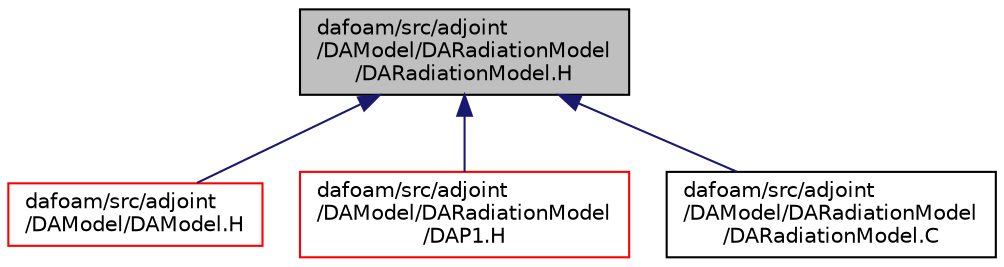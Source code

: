 digraph "dafoam/src/adjoint/DAModel/DARadiationModel/DARadiationModel.H"
{
  bgcolor="transparent";
  edge [fontname="Helvetica",fontsize="10",labelfontname="Helvetica",labelfontsize="10"];
  node [fontname="Helvetica",fontsize="10",shape=record];
  Node8 [label="dafoam/src/adjoint\l/DAModel/DARadiationModel\l/DARadiationModel.H",height=0.2,width=0.4,color="black", fillcolor="grey75", style="filled", fontcolor="black"];
  Node8 -> Node9 [dir="back",color="midnightblue",fontsize="10",style="solid",fontname="Helvetica"];
  Node9 [label="dafoam/src/adjoint\l/DAModel/DAModel.H",height=0.2,width=0.4,color="red",URL="$DAModel_8H.html"];
  Node8 -> Node85 [dir="back",color="midnightblue",fontsize="10",style="solid",fontname="Helvetica"];
  Node85 [label="dafoam/src/adjoint\l/DAModel/DARadiationModel\l/DAP1.H",height=0.2,width=0.4,color="red",URL="$DAP1_8H.html"];
  Node8 -> Node87 [dir="back",color="midnightblue",fontsize="10",style="solid",fontname="Helvetica"];
  Node87 [label="dafoam/src/adjoint\l/DAModel/DARadiationModel\l/DARadiationModel.C",height=0.2,width=0.4,color="black",URL="$DARadiationModel_8C.html"];
}
